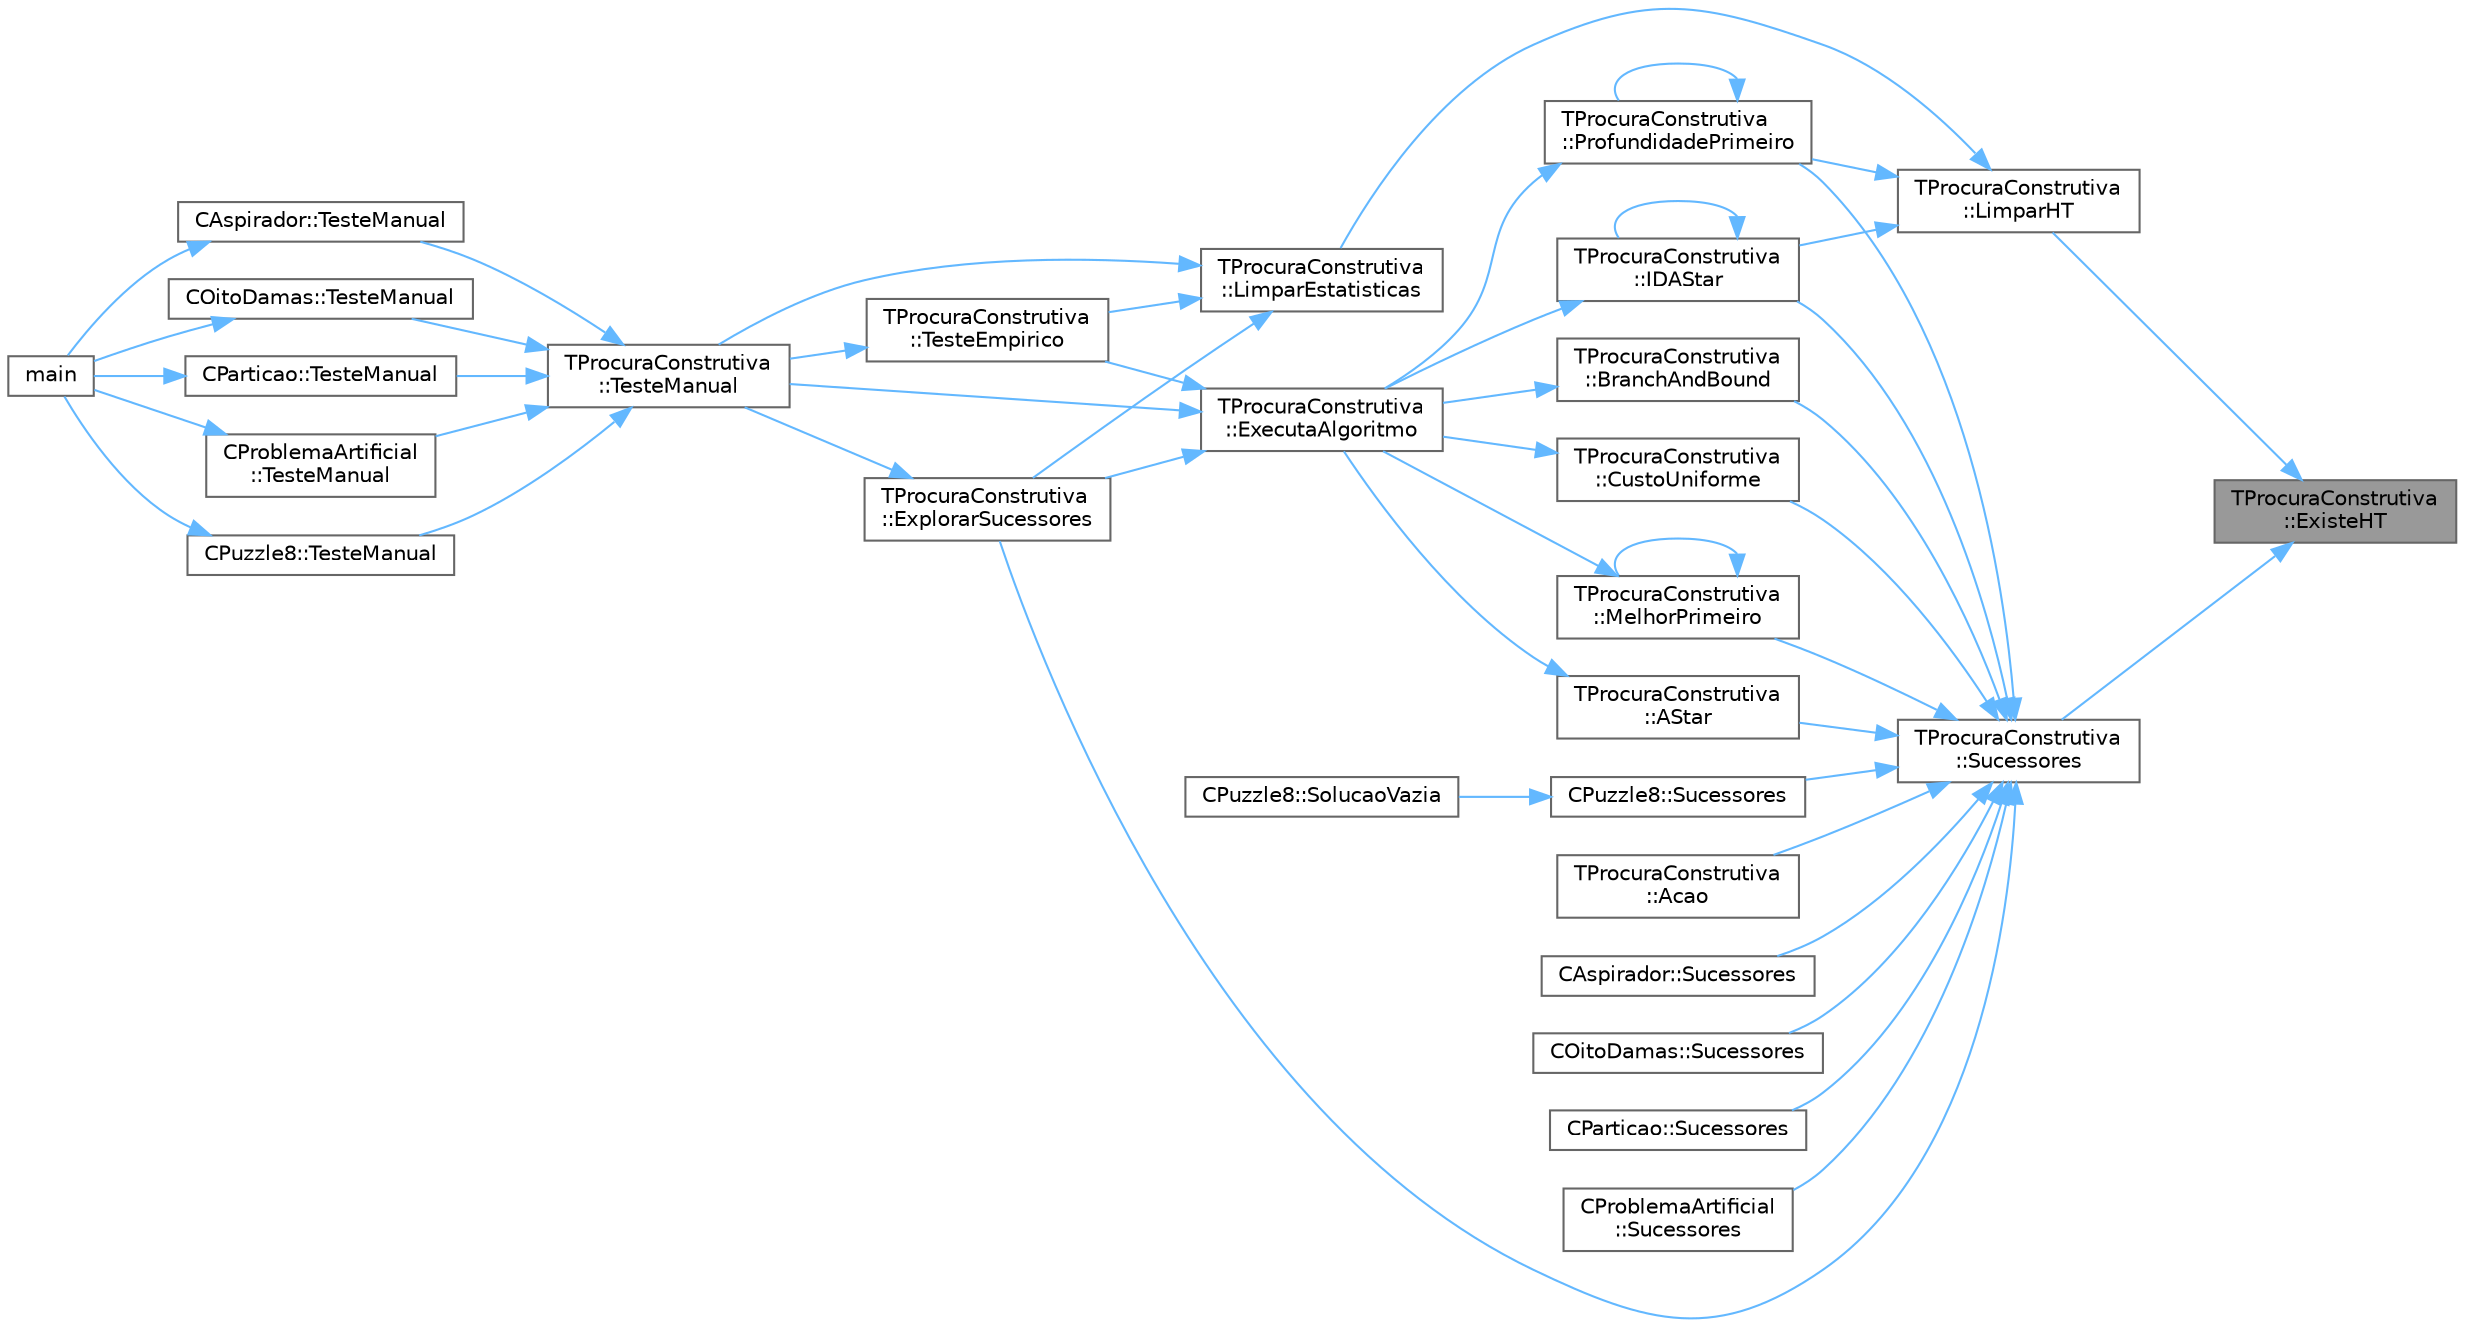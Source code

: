 digraph "TProcuraConstrutiva::ExisteHT"
{
 // LATEX_PDF_SIZE
  bgcolor="transparent";
  edge [fontname=Helvetica,fontsize=10,labelfontname=Helvetica,labelfontsize=10];
  node [fontname=Helvetica,fontsize=10,shape=box,height=0.2,width=0.4];
  rankdir="RL";
  Node1 [id="Node000001",label="TProcuraConstrutiva\l::ExisteHT",height=0.2,width=0.4,color="gray40", fillcolor="grey60", style="filled", fontcolor="black",tooltip=" "];
  Node1 -> Node2 [id="edge47_Node000001_Node000002",dir="back",color="steelblue1",style="solid",tooltip=" "];
  Node2 [id="Node000002",label="TProcuraConstrutiva\l::LimparHT",height=0.2,width=0.4,color="grey40", fillcolor="white", style="filled",URL="$classTProcuraConstrutiva.html#a8b500987c88352d27a68200454cc3c8c",tooltip=" "];
  Node2 -> Node3 [id="edge48_Node000002_Node000003",dir="back",color="steelblue1",style="solid",tooltip=" "];
  Node3 [id="Node000003",label="TProcuraConstrutiva\l::IDAStar",height=0.2,width=0.4,color="grey40", fillcolor="white", style="filled",URL="$group__ProcurasInformadas.html#gae77f9608e7988052377d7025bee7c4e8",tooltip="Executa a procura IDA*, algoritmo informado."];
  Node3 -> Node4 [id="edge49_Node000003_Node000004",dir="back",color="steelblue1",style="solid",tooltip=" "];
  Node4 [id="Node000004",label="TProcuraConstrutiva\l::ExecutaAlgoritmo",height=0.2,width=0.4,color="grey40", fillcolor="white", style="filled",URL="$group__RedefinicaoOpcional.html#gae52871eb18c8ae656a2174acf43b3bb3",tooltip="Executa o algoritmo com os parametros atuais."];
  Node4 -> Node5 [id="edge50_Node000004_Node000005",dir="back",color="steelblue1",style="solid",tooltip=" "];
  Node5 [id="Node000005",label="TProcuraConstrutiva\l::ExplorarSucessores",height=0.2,width=0.4,color="grey40", fillcolor="white", style="filled",URL="$classTProcuraConstrutiva.html#ab5639efca5e48b564a8bdd9ec23a8955",tooltip=" "];
  Node5 -> Node6 [id="edge51_Node000005_Node000006",dir="back",color="steelblue1",style="solid",tooltip=" "];
  Node6 [id="Node000006",label="TProcuraConstrutiva\l::TesteManual",height=0.2,width=0.4,color="grey40", fillcolor="white", style="filled",URL="$group__RedefinicaoMandatoria.html#ga843a501e25cbaff7eb51d8d29995be3a",tooltip="Inicializa a interação com o utilizador."];
  Node6 -> Node7 [id="edge52_Node000006_Node000007",dir="back",color="steelblue1",style="solid",tooltip=" "];
  Node7 [id="Node000007",label="CAspirador::TesteManual",height=0.2,width=0.4,color="grey40", fillcolor="white", style="filled",URL="$classCAspirador.html#a718c8187439940dec18a46a9e9e024e3",tooltip="Inicializa a interação com o utilizador."];
  Node7 -> Node8 [id="edge53_Node000007_Node000008",dir="back",color="steelblue1",style="solid",tooltip=" "];
  Node8 [id="Node000008",label="main",height=0.2,width=0.4,color="grey40", fillcolor="white", style="filled",URL="$teste_8cpp.html#a0ddf1224851353fc92bfbff6f499fa97",tooltip=" "];
  Node6 -> Node9 [id="edge54_Node000006_Node000009",dir="back",color="steelblue1",style="solid",tooltip=" "];
  Node9 [id="Node000009",label="COitoDamas::TesteManual",height=0.2,width=0.4,color="grey40", fillcolor="white", style="filled",URL="$classCOitoDamas.html#a0fb443165d257ac17fc8cf5bc870404d",tooltip="Inicializa a interação com o utilizador."];
  Node9 -> Node8 [id="edge55_Node000009_Node000008",dir="back",color="steelblue1",style="solid",tooltip=" "];
  Node6 -> Node10 [id="edge56_Node000006_Node000010",dir="back",color="steelblue1",style="solid",tooltip=" "];
  Node10 [id="Node000010",label="CParticao::TesteManual",height=0.2,width=0.4,color="grey40", fillcolor="white", style="filled",URL="$classCParticao.html#aa4d328b9944991f3fc52ce0726111865",tooltip="Inicializa a interação com o utilizador."];
  Node10 -> Node8 [id="edge57_Node000010_Node000008",dir="back",color="steelblue1",style="solid",tooltip=" "];
  Node6 -> Node11 [id="edge58_Node000006_Node000011",dir="back",color="steelblue1",style="solid",tooltip=" "];
  Node11 [id="Node000011",label="CProblemaArtificial\l::TesteManual",height=0.2,width=0.4,color="grey40", fillcolor="white", style="filled",URL="$classCProblemaArtificial.html#abaad629eb538177261df40e1e27e92ed",tooltip="Inicializa a interação com o utilizador."];
  Node11 -> Node8 [id="edge59_Node000011_Node000008",dir="back",color="steelblue1",style="solid",tooltip=" "];
  Node6 -> Node12 [id="edge60_Node000006_Node000012",dir="back",color="steelblue1",style="solid",tooltip=" "];
  Node12 [id="Node000012",label="CPuzzle8::TesteManual",height=0.2,width=0.4,color="grey40", fillcolor="white", style="filled",URL="$classCPuzzle8.html#a06d2a8f5d7e3670eb6ee75d7a72b0265",tooltip="Inicializa a interação com o utilizador."];
  Node12 -> Node8 [id="edge61_Node000012_Node000008",dir="back",color="steelblue1",style="solid",tooltip=" "];
  Node4 -> Node13 [id="edge62_Node000004_Node000013",dir="back",color="steelblue1",style="solid",tooltip=" "];
  Node13 [id="Node000013",label="TProcuraConstrutiva\l::TesteEmpirico",height=0.2,width=0.4,color="grey40", fillcolor="white", style="filled",URL="$group__RedefinicaoOpcional.html#gab2fca28035f165ce7c1d40acbfc8c971",tooltip="Executa testes empíricos, em todas as configurações guardadas, nas instâncias selecionadas."];
  Node13 -> Node6 [id="edge63_Node000013_Node000006",dir="back",color="steelblue1",style="solid",tooltip=" "];
  Node4 -> Node6 [id="edge64_Node000004_Node000006",dir="back",color="steelblue1",style="solid",tooltip=" "];
  Node3 -> Node3 [id="edge65_Node000003_Node000003",dir="back",color="steelblue1",style="solid",tooltip=" "];
  Node2 -> Node14 [id="edge66_Node000002_Node000014",dir="back",color="steelblue1",style="solid",tooltip=" "];
  Node14 [id="Node000014",label="TProcuraConstrutiva\l::LimparEstatisticas",height=0.2,width=0.4,color="grey40", fillcolor="white", style="filled",URL="$classTProcuraConstrutiva.html#ae254bbde1b2e36391d575fc2836fea7f",tooltip=" "];
  Node14 -> Node5 [id="edge67_Node000014_Node000005",dir="back",color="steelblue1",style="solid",tooltip=" "];
  Node14 -> Node13 [id="edge68_Node000014_Node000013",dir="back",color="steelblue1",style="solid",tooltip=" "];
  Node14 -> Node6 [id="edge69_Node000014_Node000006",dir="back",color="steelblue1",style="solid",tooltip=" "];
  Node2 -> Node15 [id="edge70_Node000002_Node000015",dir="back",color="steelblue1",style="solid",tooltip=" "];
  Node15 [id="Node000015",label="TProcuraConstrutiva\l::ProfundidadePrimeiro",height=0.2,width=0.4,color="grey40", fillcolor="white", style="filled",URL="$group__ProcurasCegas.html#gaf00d9776f6b25d56138efb6725b86228",tooltip="Executa a procura em profundidade primeiro, algoritmo cego."];
  Node15 -> Node4 [id="edge71_Node000015_Node000004",dir="back",color="steelblue1",style="solid",tooltip=" "];
  Node15 -> Node15 [id="edge72_Node000015_Node000015",dir="back",color="steelblue1",style="solid",tooltip=" "];
  Node1 -> Node16 [id="edge73_Node000001_Node000016",dir="back",color="steelblue1",style="solid",tooltip=" "];
  Node16 [id="Node000016",label="TProcuraConstrutiva\l::Sucessores",height=0.2,width=0.4,color="grey40", fillcolor="white", style="filled",URL="$group__RedefinicaoMandatoria.html#ga0a13570d2f5a21296e3c10c2780e170c",tooltip="Coloca em sucessores a lista de estados sucessores."];
  Node16 -> Node17 [id="edge74_Node000016_Node000017",dir="back",color="steelblue1",style="solid",tooltip=" "];
  Node17 [id="Node000017",label="TProcuraConstrutiva\l::Acao",height=0.2,width=0.4,color="grey40", fillcolor="white", style="filled",URL="$group__RedefinicaoOpcional.html#gacccf4fbb52126ba19bfc456c0c6d5214",tooltip="Executa a ação (movimento, passo, jogada, lance, etc.) no estado atual."];
  Node16 -> Node18 [id="edge75_Node000016_Node000018",dir="back",color="steelblue1",style="solid",tooltip=" "];
  Node18 [id="Node000018",label="TProcuraConstrutiva\l::AStar",height=0.2,width=0.4,color="grey40", fillcolor="white", style="filled",URL="$group__ProcurasInformadas.html#ga37dd78e1a9a6742700728135f81964b4",tooltip="Executa a procura A*, algoritmo informado."];
  Node18 -> Node4 [id="edge76_Node000018_Node000004",dir="back",color="steelblue1",style="solid",tooltip=" "];
  Node16 -> Node19 [id="edge77_Node000016_Node000019",dir="back",color="steelblue1",style="solid",tooltip=" "];
  Node19 [id="Node000019",label="TProcuraConstrutiva\l::BranchAndBound",height=0.2,width=0.4,color="grey40", fillcolor="white", style="filled",URL="$group__ProcurasInformadas.html#gafe804dbf6cabda9e627500c2d4f8aafd",tooltip="Executa o algoritmo Branch-and-Bound, um algoritmo informado."];
  Node19 -> Node4 [id="edge78_Node000019_Node000004",dir="back",color="steelblue1",style="solid",tooltip=" "];
  Node16 -> Node20 [id="edge79_Node000016_Node000020",dir="back",color="steelblue1",style="solid",tooltip=" "];
  Node20 [id="Node000020",label="TProcuraConstrutiva\l::CustoUniforme",height=0.2,width=0.4,color="grey40", fillcolor="white", style="filled",URL="$group__ProcurasCegas.html#ga2343fafdecfd55b69c0ffb71e8f9426b",tooltip="Executa a procura por custo uniforme, algoritmo cego."];
  Node20 -> Node4 [id="edge80_Node000020_Node000004",dir="back",color="steelblue1",style="solid",tooltip=" "];
  Node16 -> Node5 [id="edge81_Node000016_Node000005",dir="back",color="steelblue1",style="solid",tooltip=" "];
  Node16 -> Node3 [id="edge82_Node000016_Node000003",dir="back",color="steelblue1",style="solid",tooltip=" "];
  Node16 -> Node21 [id="edge83_Node000016_Node000021",dir="back",color="steelblue1",style="solid",tooltip=" "];
  Node21 [id="Node000021",label="TProcuraConstrutiva\l::MelhorPrimeiro",height=0.2,width=0.4,color="grey40", fillcolor="white", style="filled",URL="$group__ProcurasInformadas.html#gaebb84182343041bc276e4ceceb4b13aa",tooltip="Executa a procura melhor primeiro, algoritmo informado."];
  Node21 -> Node4 [id="edge84_Node000021_Node000004",dir="back",color="steelblue1",style="solid",tooltip=" "];
  Node21 -> Node21 [id="edge85_Node000021_Node000021",dir="back",color="steelblue1",style="solid",tooltip=" "];
  Node16 -> Node15 [id="edge86_Node000016_Node000015",dir="back",color="steelblue1",style="solid",tooltip=" "];
  Node16 -> Node22 [id="edge87_Node000016_Node000022",dir="back",color="steelblue1",style="solid",tooltip=" "];
  Node22 [id="Node000022",label="CAspirador::Sucessores",height=0.2,width=0.4,color="grey40", fillcolor="white", style="filled",URL="$classCAspirador.html#ac28dba7dd58b76f9d16f44ebac66fab8",tooltip="Coloca em sucessores a lista de estados sucessores."];
  Node16 -> Node23 [id="edge88_Node000016_Node000023",dir="back",color="steelblue1",style="solid",tooltip=" "];
  Node23 [id="Node000023",label="COitoDamas::Sucessores",height=0.2,width=0.4,color="grey40", fillcolor="white", style="filled",URL="$classCOitoDamas.html#ab384df7572c5a6e34ffe28b346aaf517",tooltip="Coloca em sucessores a lista de estados sucessores."];
  Node16 -> Node24 [id="edge89_Node000016_Node000024",dir="back",color="steelblue1",style="solid",tooltip=" "];
  Node24 [id="Node000024",label="CParticao::Sucessores",height=0.2,width=0.4,color="grey40", fillcolor="white", style="filled",URL="$classCParticao.html#a5c6104354972acf2f6ed3d8ff7a8b98c",tooltip="Coloca em sucessores a lista de estados sucessores."];
  Node16 -> Node25 [id="edge90_Node000016_Node000025",dir="back",color="steelblue1",style="solid",tooltip=" "];
  Node25 [id="Node000025",label="CProblemaArtificial\l::Sucessores",height=0.2,width=0.4,color="grey40", fillcolor="white", style="filled",URL="$classCProblemaArtificial.html#a8ecd3995c8ce751d5da10cc20709175c",tooltip="Coloca em sucessores a lista de estados sucessores."];
  Node16 -> Node26 [id="edge91_Node000016_Node000026",dir="back",color="steelblue1",style="solid",tooltip=" "];
  Node26 [id="Node000026",label="CPuzzle8::Sucessores",height=0.2,width=0.4,color="grey40", fillcolor="white", style="filled",URL="$classCPuzzle8.html#a65dd2ff8c163c5542a12b2213c2fd12a",tooltip="Coloca em sucessores a lista de estados sucessores."];
  Node26 -> Node27 [id="edge92_Node000026_Node000027",dir="back",color="steelblue1",style="solid",tooltip=" "];
  Node27 [id="Node000027",label="CPuzzle8::SolucaoVazia",height=0.2,width=0.4,color="grey40", fillcolor="white", style="filled",URL="$classCPuzzle8.html#a9cf95b2a057f5368736e503565fad846",tooltip="Coloca o objecto no estado inicial da procura."];
}
